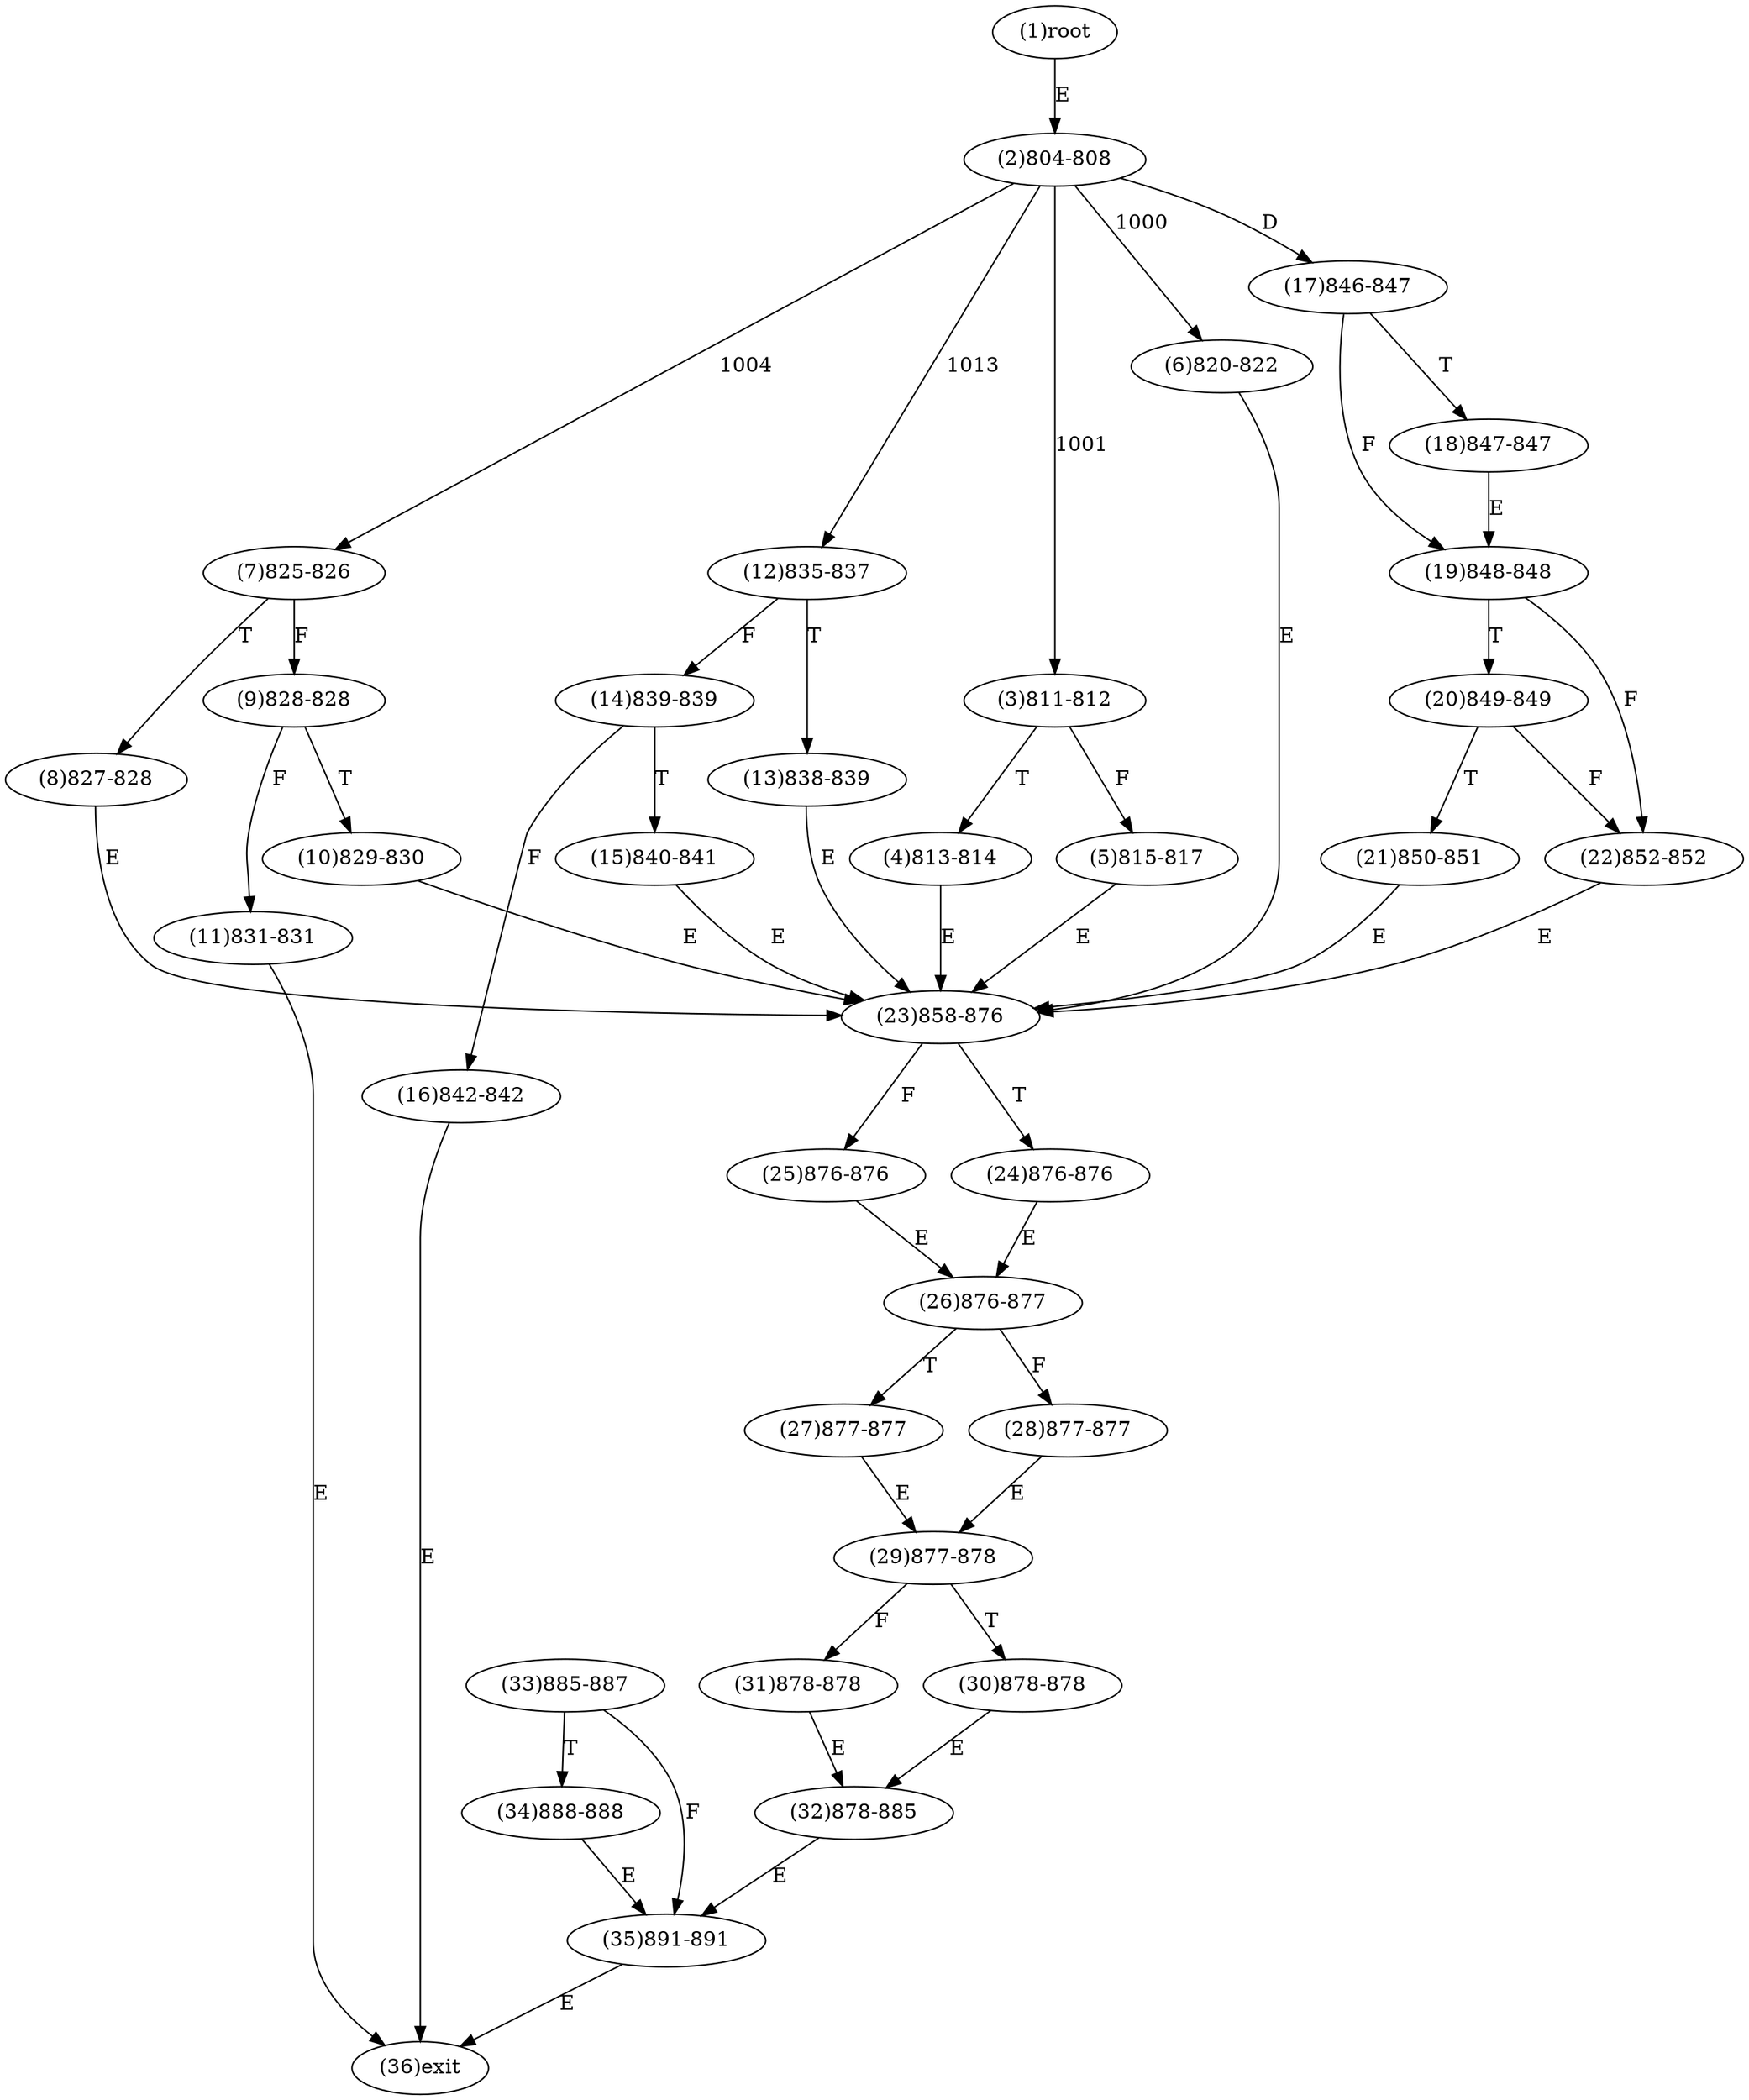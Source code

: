 digraph "" { 
1[ label="(1)root"];
2[ label="(2)804-808"];
3[ label="(3)811-812"];
4[ label="(4)813-814"];
5[ label="(5)815-817"];
6[ label="(6)820-822"];
7[ label="(7)825-826"];
8[ label="(8)827-828"];
9[ label="(9)828-828"];
10[ label="(10)829-830"];
11[ label="(11)831-831"];
12[ label="(12)835-837"];
13[ label="(13)838-839"];
14[ label="(14)839-839"];
15[ label="(15)840-841"];
17[ label="(17)846-847"];
16[ label="(16)842-842"];
19[ label="(19)848-848"];
18[ label="(18)847-847"];
21[ label="(21)850-851"];
20[ label="(20)849-849"];
23[ label="(23)858-876"];
22[ label="(22)852-852"];
25[ label="(25)876-876"];
24[ label="(24)876-876"];
27[ label="(27)877-877"];
26[ label="(26)876-877"];
29[ label="(29)877-878"];
28[ label="(28)877-877"];
31[ label="(31)878-878"];
30[ label="(30)878-878"];
34[ label="(34)888-888"];
35[ label="(35)891-891"];
32[ label="(32)878-885"];
33[ label="(33)885-887"];
36[ label="(36)exit"];
1->2[ label="E"];
2->6[ label="1000"];
2->3[ label="1001"];
2->7[ label="1004"];
2->12[ label="1013"];
2->17[ label="D"];
3->5[ label="F"];
3->4[ label="T"];
4->23[ label="E"];
5->23[ label="E"];
6->23[ label="E"];
7->9[ label="F"];
7->8[ label="T"];
8->23[ label="E"];
9->11[ label="F"];
9->10[ label="T"];
10->23[ label="E"];
11->36[ label="E"];
12->14[ label="F"];
12->13[ label="T"];
13->23[ label="E"];
14->16[ label="F"];
14->15[ label="T"];
15->23[ label="E"];
16->36[ label="E"];
17->19[ label="F"];
17->18[ label="T"];
18->19[ label="E"];
19->22[ label="F"];
19->20[ label="T"];
20->22[ label="F"];
20->21[ label="T"];
21->23[ label="E"];
22->23[ label="E"];
23->25[ label="F"];
23->24[ label="T"];
24->26[ label="E"];
25->26[ label="E"];
26->28[ label="F"];
26->27[ label="T"];
27->29[ label="E"];
28->29[ label="E"];
29->31[ label="F"];
29->30[ label="T"];
30->32[ label="E"];
31->32[ label="E"];
32->35[ label="E"];
33->35[ label="F"];
33->34[ label="T"];
34->35[ label="E"];
35->36[ label="E"];
}